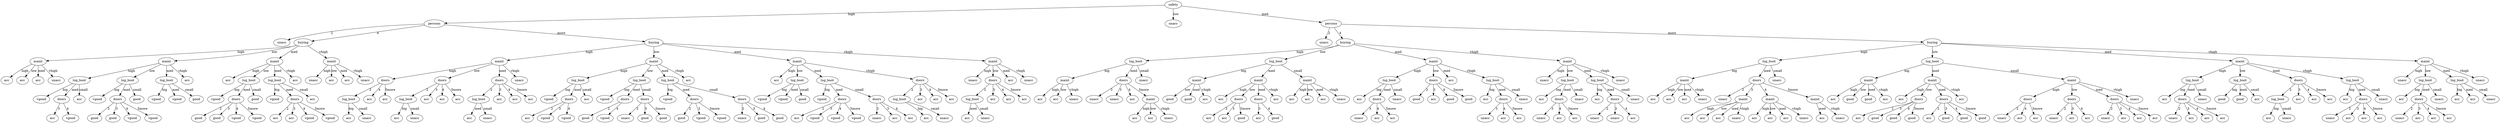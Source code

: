 digraph "Decision Tree" {
	2484697514288 [label=safety shape=""]
	2486756396912 [label=persons shape=""]
	2484698543776 [label=unacc shape=""]
	2486756396912 -> 2484698543776 [label=2]
	2484698544016 [label=buying shape=""]
	2484698544208 [label=maint shape=""]
	2484698544736 [label=acc shape=""]
	2484698544208 -> 2484698544736 [label=high]
	2484698587920 [label=acc shape=""]
	2484698544208 -> 2484698587920 [label=low]
	2484698588112 [label=acc shape=""]
	2484698544208 -> 2484698588112 [label=med]
	2484698588064 [label=unacc shape=""]
	2484698544208 -> 2484698588064 [label=vhigh]
	2484698544016 -> 2484698544208 [label=high]
	2484698543968 [label=maint shape=""]
	2484698588352 [label=lug_boot shape=""]
	2484698588640 [label=vgood shape=""]
	2484698588352 -> 2484698588640 [label=big]
	2484698588304 [label=doors shape=""]
	2484698588736 [label=acc shape=""]
	2484698588304 -> 2484698588736 [label=3]
	2484698588688 [label=vgood shape=""]
	2484698588304 -> 2484698588688 [label=4]
	2484698588352 -> 2484698588304 [label=med]
	2484698588784 [label=acc shape=""]
	2484698588352 -> 2484698588784 [label=small]
	2484698543968 -> 2484698588352 [label=high]
	2484698588592 [label=lug_boot shape=""]
	2484698589072 [label=vgood shape=""]
	2484698588592 -> 2484698589072 [label=big]
	2484698588880 [label=doors shape=""]
	2484698589312 [label=good shape=""]
	2484698588880 -> 2484698589312 [label=2]
	2484698589264 [label=good shape=""]
	2484698588880 -> 2484698589264 [label=3]
	2484698589552 [label=vgood shape=""]
	2484698588880 -> 2484698589552 [label=4]
	2484698589456 [label=vgood shape=""]
	2484698588880 -> 2484698589456 [label="5more"]
	2484698588592 -> 2484698588880 [label=med]
	2484698589360 [label=good shape=""]
	2484698588592 -> 2484698589360 [label=small]
	2484698543968 -> 2484698588592 [label=low]
	2484698589120 [label=lug_boot shape=""]
	2484698589840 [label=vgood shape=""]
	2484698589120 -> 2484698589840 [label=big]
	2484698589792 [label=vgood shape=""]
	2484698589120 -> 2484698589792 [label=med]
	2484698590032 [label=good shape=""]
	2484698589120 -> 2484698590032 [label=small]
	2484698543968 -> 2484698589120 [label=med]
	2484698589888 [label=acc shape=""]
	2484698543968 -> 2484698589888 [label=vhigh]
	2484698544016 -> 2484698543968 [label=low]
	2484698588400 [label=maint shape=""]
	2484698590272 [label=acc shape=""]
	2484698588400 -> 2484698590272 [label=high]
	2484698590224 [label=lug_boot shape=""]
	2484698590464 [label=vgood shape=""]
	2484698590224 -> 2484698590464 [label=big]
	2484698590512 [label=doors shape=""]
	2484698590752 [label=good shape=""]
	2484698590512 -> 2484698590752 [label=2]
	2484698590704 [label=good shape=""]
	2484698590512 -> 2484698590704 [label=3]
	2484698590992 [label=vgood shape=""]
	2484698590512 -> 2484698590992 [label=4]
	2484698590896 [label=vgood shape=""]
	2484698590512 -> 2484698590896 [label="5more"]
	2484698590224 -> 2484698590512 [label=med]
	2484698590800 [label=good shape=""]
	2484698590224 -> 2484698590800 [label=small]
	2484698588400 -> 2484698590224 [label=low]
	2484698590416 [label=lug_boot shape=""]
	2484698665072 [label=vgood shape=""]
	2484698590416 -> 2484698665072 [label=big]
	2484698665024 [label=doors shape=""]
	2484698665312 [label=acc shape=""]
	2484698665024 -> 2484698665312 [label=2]
	2484698665264 [label=acc shape=""]
	2484698665024 -> 2484698665264 [label=3]
	2484698665552 [label=vgood shape=""]
	2484698665024 -> 2484698665552 [label=4]
	2484698665456 [label=vgood shape=""]
	2484698665024 -> 2484698665456 [label="5more"]
	2484698590416 -> 2484698665024 [label=med]
	2484698665360 [label=acc shape=""]
	2484698590416 -> 2484698665360 [label=small]
	2484698588400 -> 2484698590416 [label=med]
	2484698665120 [label=acc shape=""]
	2484698588400 -> 2484698665120 [label=vhigh]
	2484698544016 -> 2484698588400 [label=med]
	2484698590320 [label=maint shape=""]
	2484698665888 [label=unacc shape=""]
	2484698590320 -> 2484698665888 [label=high]
	2484698665840 [label=acc shape=""]
	2484698590320 -> 2484698665840 [label=low]
	2484698666128 [label=acc shape=""]
	2484698590320 -> 2484698666128 [label=med]
	2484698666032 [label=unacc shape=""]
	2484698590320 -> 2484698666032 [label=vhigh]
	2484698544016 -> 2484698590320 [label=vhigh]
	2486756396912 -> 2484698544016 [label=4]
	2484698544784 [label=buying shape=""]
	2484698666320 [label=maint shape=""]
	2484698666464 [label=doors shape=""]
	2484698666752 [label=lug_boot shape=""]
	2484698666608 [label=acc shape=""]
	2484698666752 -> 2484698666608 [label=big]
	2484698666272 [label=unacc shape=""]
	2484698666752 -> 2484698666272 [label=small]
	2484698666464 -> 2484698666752 [label=2]
	2484698666800 [label=acc shape=""]
	2484698666464 -> 2484698666800 [label=4]
	2484698666944 [label=acc shape=""]
	2484698666464 -> 2484698666944 [label="5more"]
	2484698666320 -> 2484698666464 [label=high]
	2484698666704 [label=doors shape=""]
	2484698667184 [label=lug_boot shape=""]
	2484698667328 [label=acc shape=""]
	2484698667184 -> 2484698667328 [label=big]
	2484698667136 [label=unacc shape=""]
	2484698667184 -> 2484698667136 [label=small]
	2484698666704 -> 2484698667184 [label=2]
	2484698667376 [label=acc shape=""]
	2484698666704 -> 2484698667376 [label=3]
	2484698667520 [label=acc shape=""]
	2484698666704 -> 2484698667520 [label=4]
	2484698667664 [label=acc shape=""]
	2484698666704 -> 2484698667664 [label="5more"]
	2484698666320 -> 2484698666704 [label=low]
	2484698667232 [label=doors shape=""]
	2484698667856 [label=lug_boot shape=""]
	2484698668000 [label=acc shape=""]
	2484698667856 -> 2484698668000 [label=med]
	2484698667808 [label=unacc shape=""]
	2484698667856 -> 2484698667808 [label=small]
	2484698667232 -> 2484698667856 [label=2]
	2484698668048 [label=acc shape=""]
	2484698667232 -> 2484698668048 [label=3]
	2484698668192 [label=acc shape=""]
	2484698667232 -> 2484698668192 [label=4]
	2484698668336 [label=acc shape=""]
	2484698667232 -> 2484698668336 [label="5more"]
	2484698666320 -> 2484698667232 [label=med]
	2484698667904 [label=unacc shape=""]
	2484698666320 -> 2484698667904 [label=vhigh]
	2484698544784 -> 2484698666320 [label=high]
	2484698666512 [label=maint shape=""]
	2484698668576 [label=lug_boot shape=""]
	2484698668864 [label=vgood shape=""]
	2484698668576 -> 2484698668864 [label=big]
	2484698668528 [label=doors shape=""]
	2484698668960 [label=acc shape=""]
	2484698668528 -> 2484698668960 [label=2]
	2484699009088 [label=vgood shape=""]
	2484698668528 -> 2484699009088 [label=3]
	2484699009232 [label=vgood shape=""]
	2484698668528 -> 2484699009232 [label=4]
	2484698668576 -> 2484698668528 [label=med]
	2484698669008 [label=acc shape=""]
	2484698668576 -> 2484698669008 [label=small]
	2484698666512 -> 2484698668576 [label=high]
	2484698668816 [label=lug_boot shape=""]
	2484699009424 [label=vgood shape=""]
	2484698668816 -> 2484699009424 [label=big]
	2484699009376 [label=doors shape=""]
	2484699009664 [label=good shape=""]
	2484699009376 -> 2484699009664 [label=2]
	2484699009616 [label=vgood shape=""]
	2484699009376 -> 2484699009616 [label=4]
	2484698668816 -> 2484699009376 [label=med]
	2484699009712 [label=doors shape=""]
	2484699009808 [label=unacc shape=""]
	2484699009712 -> 2484699009808 [label=2]
	2484699009856 [label=good shape=""]
	2484699009712 -> 2484699009856 [label=3]
	2484699010192 [label=good shape=""]
	2484699009712 -> 2484699010192 [label="5more"]
	2484698668816 -> 2484699009712 [label=small]
	2484698666512 -> 2484698668816 [label=low]
	2484699009472 [label=lug_boot shape=""]
	2484699010288 [label=vgood shape=""]
	2484699009472 -> 2484699010288 [label=big]
	2484699010096 [label=doors shape=""]
	2484699010528 [label=good shape=""]
	2484699010096 -> 2484699010528 [label=2]
	2484699010480 [label=vgood shape=""]
	2484699010096 -> 2484699010480 [label=3]
	2484699010768 [label=vgood shape=""]
	2484699010096 -> 2484699010768 [label="5more"]
	2484699009472 -> 2484699010096 [label=med]
	2484699010576 [label=doors shape=""]
	2484699010912 [label=unacc shape=""]
	2484699010576 -> 2484699010912 [label=2]
	2484699010864 [label=good shape=""]
	2484699010576 -> 2484699010864 [label=3]
	2484699011152 [label=good shape=""]
	2484699010576 -> 2484699011152 [label=4]
	2484699009472 -> 2484699010576 [label=small]
	2484698666512 -> 2484699009472 [label=med]
	2484699010336 [label=acc shape=""]
	2484698666512 -> 2484699010336 [label=vhigh]
	2484698544784 -> 2484698666512 [label=low]
	2484698668624 [label=maint shape=""]
	2484699011296 [label=acc shape=""]
	2484698668624 -> 2484699011296 [label=high]
	2484699011248 [label=lug_boot shape=""]
	2484699011488 [label=vgood shape=""]
	2484699011248 -> 2484699011488 [label=big]
	2484699011536 [label=vgood shape=""]
	2484699011248 -> 2484699011536 [label=med]
	2484699011728 [label=good shape=""]
	2484699011248 -> 2484699011728 [label=small]
	2484698668624 -> 2484699011248 [label=low]
	2484699011440 [label=lug_boot shape=""]
	2484699011920 [label=vgood shape=""]
	2484699011440 -> 2484699011920 [label=big]
	2484699011872 [label=doors shape=""]
	2484699012160 [label=acc shape=""]
	2484699011872 -> 2484699012160 [label=2]
	2484699012112 [label=vgood shape=""]
	2484699011872 -> 2484699012112 [label=3]
	2484699012400 [label=vgood shape=""]
	2484699011872 -> 2484699012400 [label=4]
	2484699012304 [label=vgood shape=""]
	2484699011872 -> 2484699012304 [label="5more"]
	2484699011440 -> 2484699011872 [label=med]
	2484699012208 [label=doors shape=""]
	2484699012640 [label=unacc shape=""]
	2484699012208 -> 2484699012640 [label=2]
	2484699012592 [label=acc shape=""]
	2484699012208 -> 2484699012592 [label=3]
	2484699012880 [label=acc shape=""]
	2484699012208 -> 2484699012880 [label=4]
	2484699011440 -> 2484699012208 [label=small]
	2484698668624 -> 2484699011440 [label=med]
	2484699011968 [label=doors shape=""]
	2484699012976 [label=lug_boot shape=""]
	2484699033712 [label=acc shape=""]
	2484699012976 -> 2484699033712 [label=big]
	2484699033760 [label=unacc shape=""]
	2484699012976 -> 2484699033760 [label=small]
	2484699011968 -> 2484699012976 [label=2]
	2484699012784 [label=acc shape=""]
	2484699011968 -> 2484699012784 [label=3]
	2484699033856 [label=acc shape=""]
	2484699011968 -> 2484699033856 [label=4]
	2484699034000 [label=acc shape=""]
	2484699011968 -> 2484699034000 [label="5more"]
	2484698668624 -> 2484699011968 [label=vhigh]
	2484698544784 -> 2484698668624 [label=med]
	2484699011344 [label=maint shape=""]
	2484699034144 [label=unacc shape=""]
	2484699011344 -> 2484699034144 [label=high]
	2484699034096 [label=doors shape=""]
	2484699034336 [label=lug_boot shape=""]
	2484699034528 [label=acc shape=""]
	2484699034336 -> 2484699034528 [label=med]
	2484699034384 [label=unacc shape=""]
	2484699034336 -> 2484699034384 [label=small]
	2484699034096 -> 2484699034336 [label=2]
	2484699034576 [label=acc shape=""]
	2484699034096 -> 2484699034576 [label=3]
	2484699034720 [label=acc shape=""]
	2484699034096 -> 2484699034720 [label=4]
	2484699034864 [label=acc shape=""]
	2484699034096 -> 2484699034864 [label="5more"]
	2484699011344 -> 2484699034096 [label=low]
	2484699034288 [label=acc shape=""]
	2484699011344 -> 2484699034288 [label=med]
	2484699035008 [label=unacc shape=""]
	2484699011344 -> 2484699035008 [label=vhigh]
	2484698544784 -> 2484699011344 [label=vhigh]
	2486756396912 -> 2484698544784 [label=more]
	2484697514288 -> 2486756396912 [label=high]
	2486756396624 [label=unacc shape=""]
	2484697514288 -> 2486756396624 [label=low]
	2484699034192 [label=persons shape=""]
	2484699035200 [label=unacc shape=""]
	2484699034192 -> 2484699035200 [label=2]
	2484699035152 [label=buying shape=""]
	2484699035392 [label=lug_boot shape=""]
	2484699035584 [label=maint shape=""]
	2484699035872 [label=acc shape=""]
	2484699035584 -> 2484699035872 [label=high]
	2484699035440 [label=acc shape=""]
	2484699035584 -> 2484699035440 [label=low]
	2484699035920 [label=unacc shape=""]
	2484699035584 -> 2484699035920 [label=vhigh]
	2484699035392 -> 2484699035584 [label=big]
	2484699035824 [label=doors shape=""]
	2484699036112 [label=unacc shape=""]
	2484699035824 -> 2484699036112 [label=2]
	2484699036064 [label=unacc shape=""]
	2484699035824 -> 2484699036064 [label=3]
	2484699036304 [label=acc shape=""]
	2484699035824 -> 2484699036304 [label=4]
	2484699036400 [label=maint shape=""]
	2484699036544 [label=acc shape=""]
	2484699036400 -> 2484699036544 [label=high]
	2484699036496 [label=acc shape=""]
	2484699036400 -> 2484699036496 [label=low]
	2484699036784 [label=unacc shape=""]
	2484699036400 -> 2484699036784 [label=vhigh]
	2484699035824 -> 2484699036400 [label="5more"]
	2484699035392 -> 2484699035824 [label=med]
	2484699036160 [label=unacc shape=""]
	2484699035392 -> 2484699036160 [label=small]
	2484699035152 -> 2484699035392 [label=high]
	2484699035632 [label=lug_boot shape=""]
	2484699036928 [label=maint shape=""]
	2484699037216 [label=good shape=""]
	2484699036928 -> 2484699037216 [label=low]
	2484699036880 [label=good shape=""]
	2484699036928 -> 2484699036880 [label=med]
	2484699037264 [label=acc shape=""]
	2484699036928 -> 2484699037264 [label=vhigh]
	2484699035632 -> 2484699036928 [label=big]
	2484699037168 [label=maint shape=""]
	2484699037456 [label=acc shape=""]
	2484699037168 -> 2484699037456 [label=high]
	2484699037408 [label=doors shape=""]
	2484699029616 [label=acc shape=""]
	2484699037408 -> 2484699029616 [label=2]
	2484699029664 [label=acc shape=""]
	2484699037408 -> 2484699029664 [label=3]
	2484699029808 [label=good shape=""]
	2484699037408 -> 2484699029808 [label="5more"]
	2484699037168 -> 2484699037408 [label=low]
	2484699037648 [label=doors shape=""]
	2484699029952 [label=acc shape=""]
	2484699037648 -> 2484699029952 [label=3]
	2484699029904 [label=good shape=""]
	2484699037648 -> 2484699029904 [label=4]
	2484699037168 -> 2484699037648 [label=med]
	2484699030000 [label=acc shape=""]
	2484699037168 -> 2484699030000 [label=vhigh]
	2484699035632 -> 2484699037168 [label=med]
	2484699037504 [label=maint shape=""]
	2484699030288 [label=acc shape=""]
	2484699037504 -> 2484699030288 [label=high]
	2484699030096 [label=acc shape=""]
	2484699037504 -> 2484699030096 [label=low]
	2484699030480 [label=acc shape=""]
	2484699037504 -> 2484699030480 [label=med]
	2484699030576 [label=unacc shape=""]
	2484699037504 -> 2484699030576 [label=vhigh]
	2484699035632 -> 2484699037504 [label=small]
	2484699035152 -> 2484699035632 [label=low]
	2484699036976 [label=maint shape=""]
	2484699030720 [label=lug_boot shape=""]
	2484699031008 [label=acc shape=""]
	2484699030720 -> 2484699031008 [label=big]
	2484699030672 [label=doors shape=""]
	2484699031104 [label=unacc shape=""]
	2484699030672 -> 2484699031104 [label=3]
	2484699031056 [label=acc shape=""]
	2484699030672 -> 2484699031056 [label=4]
	2484699031344 [label=acc shape=""]
	2484699030672 -> 2484699031344 [label="5more"]
	2484699030720 -> 2484699030672 [label=med]
	2484699031152 [label=unacc shape=""]
	2484699030720 -> 2484699031152 [label=small]
	2484699036976 -> 2484699030720 [label=high]
	2484699030960 [label=doors shape=""]
	2484699031536 [label=good shape=""]
	2484699030960 -> 2484699031536 [label=2]
	2484699031488 [label=acc shape=""]
	2484699030960 -> 2484699031488 [label=3]
	2484699031728 [label=good shape=""]
	2484699030960 -> 2484699031728 [label=4]
	2484699031824 [label=good shape=""]
	2484699030960 -> 2484699031824 [label="5more"]
	2484699036976 -> 2484699030960 [label=low]
	2484699031584 [label=acc shape=""]
	2484699036976 -> 2484699031584 [label=med]
	2484699031968 [label=lug_boot shape=""]
	2484699032112 [label=acc shape=""]
	2484699031968 -> 2484699032112 [label=big]
	2484699032064 [label=doors shape=""]
	2484699032352 [label=unacc shape=""]
	2484699032064 -> 2484699032352 [label=3]
	2484699032304 [label=acc shape=""]
	2484699032064 -> 2484699032304 [label=4]
	2484699032592 [label=acc shape=""]
	2484699032064 -> 2484699032592 [label="5more"]
	2484699031968 -> 2484699032064 [label=med]
	2484699032400 [label=unacc shape=""]
	2484699031968 -> 2484699032400 [label=small]
	2484699036976 -> 2484699031968 [label=vhigh]
	2484699035152 -> 2484699036976 [label=med]
	2484699030768 [label=maint shape=""]
	2484699032736 [label=unacc shape=""]
	2484699030768 -> 2484699032736 [label=high]
	2484699032688 [label=lug_boot shape=""]
	2484699032928 [label=acc shape=""]
	2484699032688 -> 2484699032928 [label=big]
	2484699032976 [label=doors shape=""]
	2484699033216 [label=unacc shape=""]
	2484699032976 -> 2484699033216 [label=3]
	2484699033168 [label=acc shape=""]
	2484699032976 -> 2484699033168 [label=4]
	2484699033456 [label=acc shape=""]
	2484699032976 -> 2484699033456 [label="5more"]
	2484699032688 -> 2484699032976 [label=med]
	2484699033264 [label=unacc shape=""]
	2484699032688 -> 2484699033264 [label=small]
	2484699030768 -> 2484699032688 [label=low]
	2484699032880 [label=lug_boot shape=""]
	2484699058288 [label=acc shape=""]
	2484699032880 -> 2484699058288 [label=big]
	2484699058240 [label=doors shape=""]
	2484699058528 [label=unacc shape=""]
	2484699058240 -> 2484699058528 [label=2]
	2484699058480 [label=unacc shape=""]
	2484699058240 -> 2484699058480 [label=3]
	2484699058768 [label=acc shape=""]
	2484699058240 -> 2484699058768 [label=4]
	2484699032880 -> 2484699058240 [label=med]
	2484699058576 [label=unacc shape=""]
	2484699032880 -> 2484699058576 [label=small]
	2484699030768 -> 2484699032880 [label=med]
	2484699058336 [label=unacc shape=""]
	2484699030768 -> 2484699058336 [label=vhigh]
	2484699035152 -> 2484699030768 [label=vhigh]
	2484699034192 -> 2484699035152 [label=4]
	2484699035344 [label=buying shape=""]
	2484699058960 [label=lug_boot shape=""]
	2484699059104 [label=maint shape=""]
	2484699059392 [label=acc shape=""]
	2484699059104 -> 2484699059392 [label=high]
	2484699058912 [label=acc shape=""]
	2484699059104 -> 2484699058912 [label=low]
	2484699059440 [label=acc shape=""]
	2484699059104 -> 2484699059440 [label=med]
	2484699059536 [label=unacc shape=""]
	2484699059104 -> 2484699059536 [label=vhigh]
	2484699058960 -> 2484699059104 [label=big]
	2484699059344 [label=doors shape=""]
	2484699059728 [label=unacc shape=""]
	2484699059344 -> 2484699059728 [label=2]
	2484699059680 [label=maint shape=""]
	2484699059968 [label=acc shape=""]
	2484699059680 -> 2484699059968 [label=high]
	2484699059920 [label=acc shape=""]
	2484699059680 -> 2484699059920 [label=low]
	2484699060208 [label=acc shape=""]
	2484699059680 -> 2484699060208 [label=med]
	2484699060112 [label=unacc shape=""]
	2484699059680 -> 2484699060112 [label=vhigh]
	2484699059344 -> 2484699059680 [label=3]
	2484699060016 [label=maint shape=""]
	2484699060448 [label=acc shape=""]
	2484699060016 -> 2484699060448 [label=high]
	2484699060400 [label=acc shape=""]
	2484699060016 -> 2484699060400 [label=low]
	2484699060688 [label=acc shape=""]
	2484699060016 -> 2484699060688 [label=med]
	2484699060592 [label=unacc shape=""]
	2484699060016 -> 2484699060592 [label=vhigh]
	2484699059344 -> 2484699060016 [label=4]
	2484699060496 [label=maint shape=""]
	2484699060928 [label=acc shape=""]
	2484699060496 -> 2484699060928 [label=med]
	2484699060880 [label=unacc shape=""]
	2484699060496 -> 2484699060880 [label=vhigh]
	2484699059344 -> 2484699060496 [label="5more"]
	2484699058960 -> 2484699059344 [label=med]
	2484699059776 [label=unacc shape=""]
	2484699058960 -> 2484699059776 [label=small]
	2484699035344 -> 2484699058960 [label=high]
	2484699059152 [label=lug_boot shape=""]
	2484699061072 [label=maint shape=""]
	2484699061504 [label=acc shape=""]
	2484699061072 -> 2484699061504 [label=high]
	2484699061120 [label=good shape=""]
	2484699061072 -> 2484699061120 [label=low]
	2484699061552 [label=good shape=""]
	2484699061072 -> 2484699061552 [label=med]
	2484699061648 [label=acc shape=""]
	2484699061072 -> 2484699061648 [label=vhigh]
	2484699059152 -> 2484699061072 [label=big]
	2484699061456 [label=maint shape=""]
	2484699061840 [label=acc shape=""]
	2484699061456 -> 2484699061840 [label=high]
	2484699061792 [label=doors shape=""]
	2484699062080 [label=acc shape=""]
	2484699061792 -> 2484699062080 [label=2]
	2484699062032 [label=good shape=""]
	2484699061792 -> 2484699062032 [label=3]
	2484699087008 [label=good shape=""]
	2484699061792 -> 2484699087008 [label=4]
	2484699086912 [label=good shape=""]
	2484699061792 -> 2484699086912 [label="5more"]
	2484699061456 -> 2484699061792 [label=low]
	2484699062128 [label=doors shape=""]
	2484699087200 [label=acc shape=""]
	2484699062128 -> 2484699087200 [label=2]
	2484699087152 [label=good shape=""]
	2484699062128 -> 2484699087152 [label=3]
	2484699087440 [label=good shape=""]
	2484699062128 -> 2484699087440 [label=4]
	2484699087344 [label=good shape=""]
	2484699062128 -> 2484699087344 [label="5more"]
	2484699061456 -> 2484699062128 [label=med]
	2484699087248 [label=acc shape=""]
	2484699061456 -> 2484699087248 [label=vhigh]
	2484699059152 -> 2484699061456 [label=med]
	2484699061888 [label=maint shape=""]
	2484699087728 [label=doors shape=""]
	2484699087872 [label=unacc shape=""]
	2484699087728 -> 2484699087872 [label=2]
	2484699087680 [label=acc shape=""]
	2484699087728 -> 2484699087680 [label=4]
	2484699088112 [label=acc shape=""]
	2484699087728 -> 2484699088112 [label="5more"]
	2484699061888 -> 2484699087728 [label=high]
	2484699087920 [label=doors shape=""]
	2484699088256 [label=unacc shape=""]
	2484699087920 -> 2484699088256 [label=2]
	2484699088208 [label=acc shape=""]
	2484699087920 -> 2484699088208 [label=3]
	2484699088496 [label=acc shape=""]
	2484699087920 -> 2484699088496 [label=4]
	2484699061888 -> 2484699087920 [label=low]
	2484699088304 [label=doors shape=""]
	2484699088640 [label=unacc shape=""]
	2484699088304 -> 2484699088640 [label=2]
	2484699088592 [label=acc shape=""]
	2484699088304 -> 2484699088592 [label=3]
	2484699088880 [label=acc shape=""]
	2484699088304 -> 2484699088880 [label=4]
	2484699088784 [label=acc shape=""]
	2484699088304 -> 2484699088784 [label="5more"]
	2484699061888 -> 2484699088304 [label=med]
	2484699088688 [label=unacc shape=""]
	2484699061888 -> 2484699088688 [label=vhigh]
	2484699059152 -> 2484699061888 [label=small]
	2484699035344 -> 2484699059152 [label=low]
	2484699061264 [label=maint shape=""]
	2484699089120 [label=lug_boot shape=""]
	2484699089408 [label=acc shape=""]
	2484699089120 -> 2484699089408 [label=big]
	2484699089072 [label=doors shape=""]
	2484699089504 [label=unacc shape=""]
	2484699089072 -> 2484699089504 [label=2]
	2484699089456 [label=acc shape=""]
	2484699089072 -> 2484699089456 [label=3]
	2484699089744 [label=acc shape=""]
	2484699089072 -> 2484699089744 [label=4]
	2484699089648 [label=acc shape=""]
	2484699089072 -> 2484699089648 [label="5more"]
	2484699089120 -> 2484699089072 [label=med]
	2484699089552 [label=unacc shape=""]
	2484699089120 -> 2484699089552 [label=small]
	2484699061264 -> 2484699089120 [label=high]
	2484699089360 [label=lug_boot shape=""]
	2484699090032 [label=good shape=""]
	2484699089360 -> 2484699090032 [label=big]
	2484699089984 [label=good shape=""]
	2484699089360 -> 2484699089984 [label=med]
	2484699090224 [label=acc shape=""]
	2484699089360 -> 2484699090224 [label=small]
	2484699061264 -> 2484699089360 [label=low]
	2484699090080 [label=doors shape=""]
	2484699090416 [label=lug_boot shape=""]
	2484699090560 [label=acc shape=""]
	2484699090416 -> 2484699090560 [label=big]
	2484699090368 [label=unacc shape=""]
	2484699090416 -> 2484699090368 [label=small]
	2484699090080 -> 2484699090416 [label=2]
	2484699090608 [label=acc shape=""]
	2484699090080 -> 2484699090608 [label=3]
	2484699090752 [label=acc shape=""]
	2484699090080 -> 2484699090752 [label=4]
	2484699090896 [label=acc shape=""]
	2484699090080 -> 2484699090896 [label="5more"]
	2484699061264 -> 2484699090080 [label=med]
	2484699090464 [label=lug_boot shape=""]
	2484699091152 [label=acc shape=""]
	2484699090464 -> 2484699091152 [label=big]
	2484699091104 [label=doors shape=""]
	2484699091392 [label=unacc shape=""]
	2484699091104 -> 2484699091392 [label=2]
	2484699091344 [label=acc shape=""]
	2484699091104 -> 2484699091344 [label=3]
	2484699091632 [label=acc shape=""]
	2484699091104 -> 2484699091632 [label=4]
	2484699091536 [label=acc shape=""]
	2484699091104 -> 2484699091536 [label="5more"]
	2484699090464 -> 2484699091104 [label=med]
	2484699091440 [label=unacc shape=""]
	2484699090464 -> 2484699091440 [label=small]
	2484699061264 -> 2484699090464 [label=vhigh]
	2484699035344 -> 2484699061264 [label=med]
	2484699089168 [label=maint shape=""]
	2484699091872 [label=unacc shape=""]
	2484699089168 -> 2484699091872 [label=high]
	2484699091824 [label=lug_boot shape=""]
	2484699092064 [label=acc shape=""]
	2484699091824 -> 2484699092064 [label=big]
	2484699092112 [label=doors shape=""]
	2484699092352 [label=unacc shape=""]
	2484699092112 -> 2484699092352 [label=2]
	2484699092304 [label=acc shape=""]
	2484699092112 -> 2484699092304 [label=3]
	2484699092592 [label=acc shape=""]
	2484699092112 -> 2484699092592 [label=4]
	2484699092496 [label=acc shape=""]
	2484699092112 -> 2484699092496 [label="5more"]
	2484699091824 -> 2484699092112 [label=med]
	2484699092400 [label=unacc shape=""]
	2484699091824 -> 2484699092400 [label=small]
	2484699089168 -> 2484699091824 [label=low]
	2484699092016 [label=lug_boot shape=""]
	2484699092880 [label=acc shape=""]
	2484699092016 -> 2484699092880 [label=big]
	2484699092832 [label=acc shape=""]
	2484699092016 -> 2484699092832 [label=med]
	2484699093072 [label=unacc shape=""]
	2484699092016 -> 2484699093072 [label=small]
	2484699089168 -> 2484699092016 [label=med]
	2484699092928 [label=unacc shape=""]
	2484699089168 -> 2484699092928 [label=vhigh]
	2484699035344 -> 2484699089168 [label=vhigh]
	2484699034192 -> 2484699035344 [label=more]
	2484697514288 -> 2484699034192 [label=med]
}
